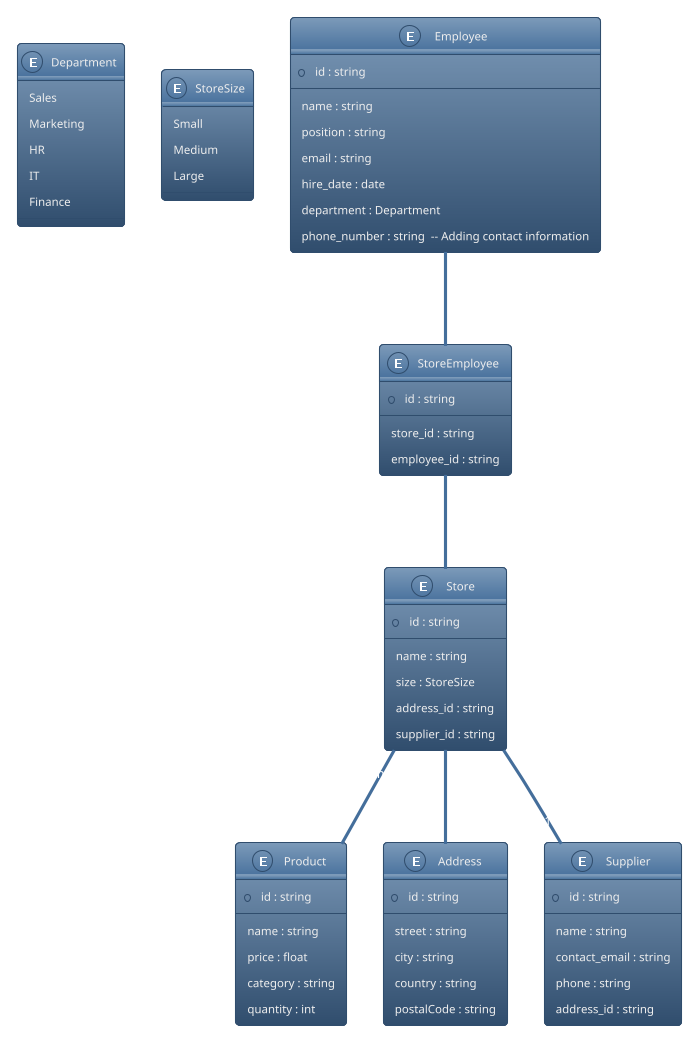 @startuml en
!theme spacelab

enum Department {
  Sales
  Marketing
  HR
  IT
  Finance
}

enum StoreSize {
  Small
  Medium
  Large
}

entity Employee {
  *id : string
  --
  name : string
  position : string
  email : string
  hire_date : date
  department : Department
  phone_number : string  -- Adding contact information
}

entity Product {
  *id : string
  --
  name : string
  price : float
  category : string
  quantity : int
}

entity StoreEmployee {
  *id : string
  --
  store_id : string
  employee_id : string
}

entity Store {
  *id : string
  --
  name : string
  size : StoreSize
  address_id : string
  supplier_id : string
}

entity Address {
  *id : string
  --
  street : string
  city : string
  country : string
  postalCode : string
}

entity Supplier {
  *id : string
  --
  name : string
  contact_email : string
  phone : string
  address_id : string
}

Employee "1" -- "n" StoreEmployee : works-at
StoreEmployee "n" -- "1" Store : employed-in
Store "1" -- "1" Address : located-at
Store "n" -- "1" Supplier : supplied-by
Store "n" -- "n" Product : sells
@enduml